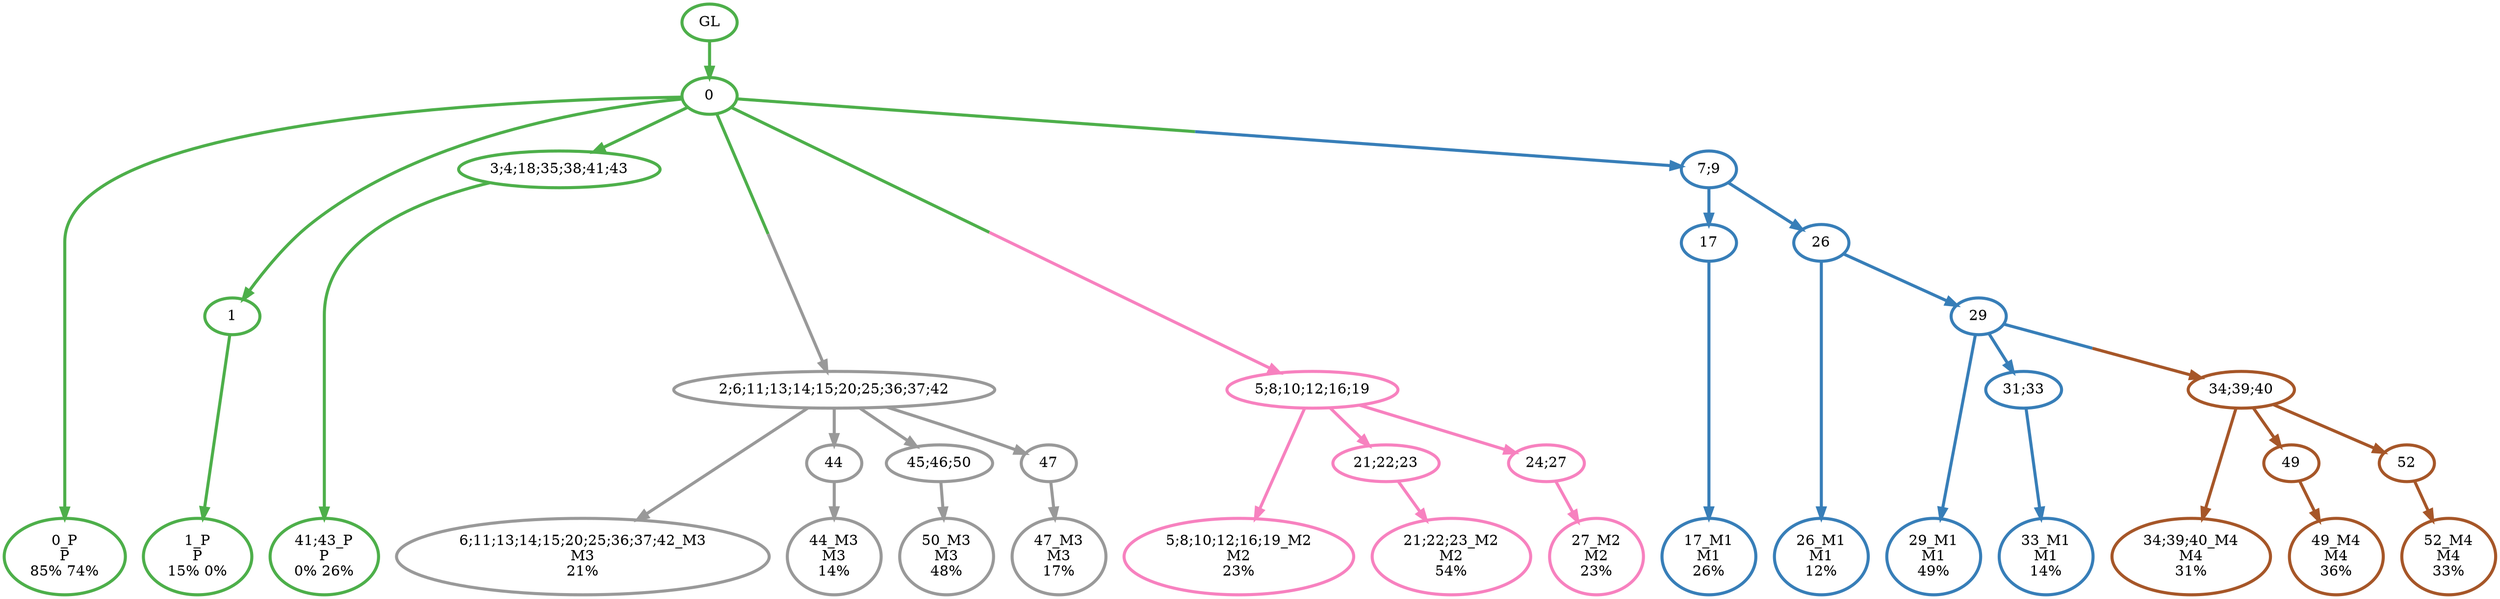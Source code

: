 digraph T {
	{
		rank=same
		33 [penwidth=3,colorscheme=set19,color=3,label="0_P\nP\n85% 74%"]
		31 [penwidth=3,colorscheme=set19,color=3,label="1_P\nP\n15% 0%"]
		29 [penwidth=3,colorscheme=set19,color=3,label="41;43_P\nP\n0% 26%"]
		27 [penwidth=3,colorscheme=set19,color=2,label="17_M1\nM1\n26%"]
		25 [penwidth=3,colorscheme=set19,color=2,label="26_M1\nM1\n12%"]
		23 [penwidth=3,colorscheme=set19,color=2,label="29_M1\nM1\n49%"]
		21 [penwidth=3,colorscheme=set19,color=2,label="33_M1\nM1\n14%"]
		20 [penwidth=3,colorscheme=set19,color=8,label="5;8;10;12;16;19_M2\nM2\n23%"]
		18 [penwidth=3,colorscheme=set19,color=8,label="21;22;23_M2\nM2\n54%"]
		16 [penwidth=3,colorscheme=set19,color=8,label="27_M2\nM2\n23%"]
		15 [penwidth=3,colorscheme=set19,color=9,label="6;11;13;14;15;20;25;36;37;42_M3\nM3\n21%"]
		13 [penwidth=3,colorscheme=set19,color=9,label="44_M3\nM3\n14%"]
		11 [penwidth=3,colorscheme=set19,color=9,label="50_M3\nM3\n48%"]
		9 [penwidth=3,colorscheme=set19,color=9,label="47_M3\nM3\n17%"]
		8 [penwidth=3,colorscheme=set19,color=7,label="34;39;40_M4\nM4\n31%"]
		6 [penwidth=3,colorscheme=set19,color=7,label="49_M4\nM4\n36%"]
		4 [penwidth=3,colorscheme=set19,color=7,label="52_M4\nM4\n33%"]
	}
	35 [penwidth=3,colorscheme=set19,color=3,label="GL"]
	34 [penwidth=3,colorscheme=set19,color=3,label="0"]
	32 [penwidth=3,colorscheme=set19,color=3,label="1"]
	30 [penwidth=3,colorscheme=set19,color=3,label="3;4;18;35;38;41;43"]
	28 [penwidth=3,colorscheme=set19,color=2,label="17"]
	26 [penwidth=3,colorscheme=set19,color=2,label="26"]
	24 [penwidth=3,colorscheme=set19,color=2,label="29"]
	22 [penwidth=3,colorscheme=set19,color=2,label="31;33"]
	19 [penwidth=3,colorscheme=set19,color=8,label="21;22;23"]
	17 [penwidth=3,colorscheme=set19,color=8,label="24;27"]
	14 [penwidth=3,colorscheme=set19,color=9,label="44"]
	12 [penwidth=3,colorscheme=set19,color=9,label="45;46;50"]
	10 [penwidth=3,colorscheme=set19,color=9,label="47"]
	7 [penwidth=3,colorscheme=set19,color=7,label="49"]
	5 [penwidth=3,colorscheme=set19,color=7,label="52"]
	3 [penwidth=3,colorscheme=set19,color=7,label="34;39;40"]
	2 [penwidth=3,colorscheme=set19,color=9,label="2;6;11;13;14;15;20;25;36;37;42"]
	1 [penwidth=3,colorscheme=set19,color=8,label="5;8;10;12;16;19"]
	0 [penwidth=3,colorscheme=set19,color=2,label="7;9"]
	35 -> 34 [penwidth=3,colorscheme=set19,color=3]
	34 -> 33 [penwidth=3,colorscheme=set19,color=3]
	34 -> 32 [penwidth=3,colorscheme=set19,color=3]
	34 -> 30 [penwidth=3,colorscheme=set19,color=3]
	34 -> 2 [penwidth=3,colorscheme=set19,color="3;0.5:9"]
	34 -> 1 [penwidth=3,colorscheme=set19,color="3;0.5:8"]
	34 -> 0 [penwidth=3,colorscheme=set19,color="3;0.5:2"]
	32 -> 31 [penwidth=3,colorscheme=set19,color=3]
	30 -> 29 [penwidth=3,colorscheme=set19,color=3]
	28 -> 27 [penwidth=3,colorscheme=set19,color=2]
	26 -> 25 [penwidth=3,colorscheme=set19,color=2]
	26 -> 24 [penwidth=3,colorscheme=set19,color=2]
	24 -> 23 [penwidth=3,colorscheme=set19,color=2]
	24 -> 22 [penwidth=3,colorscheme=set19,color=2]
	24 -> 3 [penwidth=3,colorscheme=set19,color="2;0.5:7"]
	22 -> 21 [penwidth=3,colorscheme=set19,color=2]
	19 -> 18 [penwidth=3,colorscheme=set19,color=8]
	17 -> 16 [penwidth=3,colorscheme=set19,color=8]
	14 -> 13 [penwidth=3,colorscheme=set19,color=9]
	12 -> 11 [penwidth=3,colorscheme=set19,color=9]
	10 -> 9 [penwidth=3,colorscheme=set19,color=9]
	7 -> 6 [penwidth=3,colorscheme=set19,color=7]
	5 -> 4 [penwidth=3,colorscheme=set19,color=7]
	3 -> 8 [penwidth=3,colorscheme=set19,color=7]
	3 -> 7 [penwidth=3,colorscheme=set19,color=7]
	3 -> 5 [penwidth=3,colorscheme=set19,color=7]
	2 -> 15 [penwidth=3,colorscheme=set19,color=9]
	2 -> 14 [penwidth=3,colorscheme=set19,color=9]
	2 -> 12 [penwidth=3,colorscheme=set19,color=9]
	2 -> 10 [penwidth=3,colorscheme=set19,color=9]
	1 -> 20 [penwidth=3,colorscheme=set19,color=8]
	1 -> 19 [penwidth=3,colorscheme=set19,color=8]
	1 -> 17 [penwidth=3,colorscheme=set19,color=8]
	0 -> 28 [penwidth=3,colorscheme=set19,color=2]
	0 -> 26 [penwidth=3,colorscheme=set19,color=2]
}

